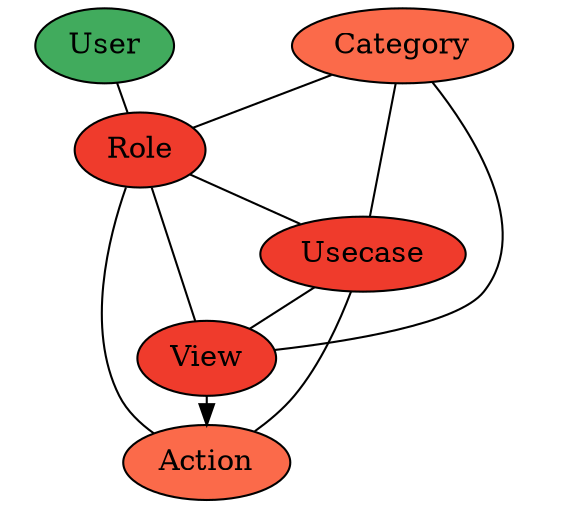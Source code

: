 digraph b { 


  ratio=0.9;
  ranksep=0.2;
  overlap=false;

  0 [label="Usecase",style=filled,fixedsize=false, colorscheme=reds7, fillcolor=5];
  1 [label="Role",style=filled,fixedsize=false, colorscheme=reds7, fillcolor=5];
  2 [label="View",style=filled,fixedsize=false, colorscheme=reds7, fillcolor=5];
  3 [label="Action",style=filled,fixedsize=false, colorscheme=reds7, fillcolor=4];
  4 [label="User",style=filled,fixedsize=false, colorscheme=greens7, fillcolor=5];
  5 [label="Category",style=filled,fixedsize=false, colorscheme=reds7, fillcolor=4];

"5" -> "0" [dir=none];
"4" -> "1" [dir=none];
"0" -> "3" [dir=none];
"0" -> "2" [dir=none];
"5" -> "1" [dir=none];
"1" -> "3" [dir=none];
"1" -> "2" [dir=none];
"5" -> "2" [dir=none];
"1" -> "0" [dir=none];
"2" -> "3" ;
}

